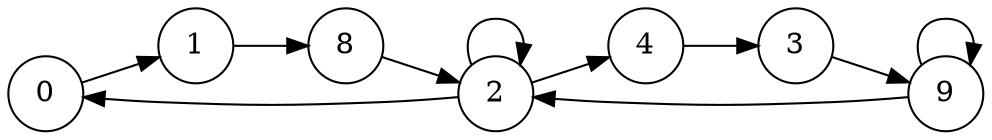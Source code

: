 digraph {
rankdir = LR;
node [shape = circle];
"0" -> "1"
"1" -> "8"
"2" -> "2"
"2" -> "4"
"2" -> "0"
"3" -> "9"
"4" -> "3"
"8" -> "2"
"9" -> "9"
"9" -> "2"
}
